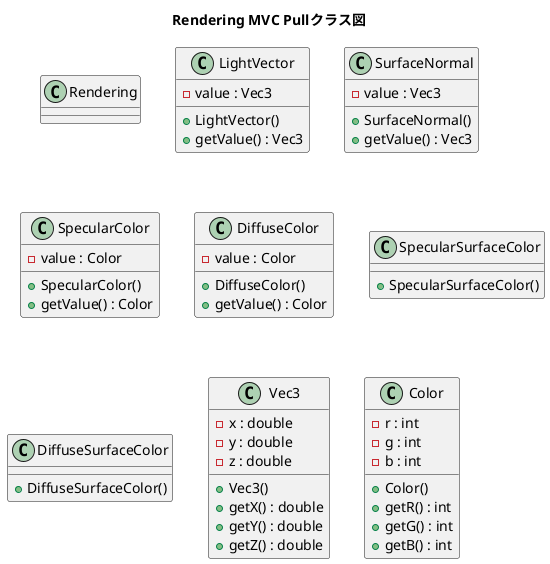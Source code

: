 @startuml
title "Rendering MVC Pullクラス図"

skinparam Linetype ortho

class Rendering{
}

class LightVector{
    - value : Vec3
    + LightVector()
    + getValue() : Vec3
}

class SurfaceNormal{
    - value : Vec3
    + SurfaceNormal()
    + getValue() : Vec3
}

class SpecularColor{
    - value : Color
    + SpecularColor() 
    + getValue() : Color
}

class DiffuseColor{
    - value : Color
    + DiffuseColor()
    + getValue() : Color
}

class SpecularSurfaceColor{
    + SpecularSurfaceColor()
}

class DiffuseSurfaceColor{
    + DiffuseSurfaceColor()
}


'---------------------------------------------------------
class Vec3{
    - x : double
    - y : double
    - z : double
    + Vec3()
    + getX() : double
    + getY() : double
    + getZ() : double
}

class Color{
    - r : int
    - g : int
    - b : int
    + Color()
    + getR() : int
    + getG() : int
    + getB() : int
}
'---------------------------------------------------------
@enduml